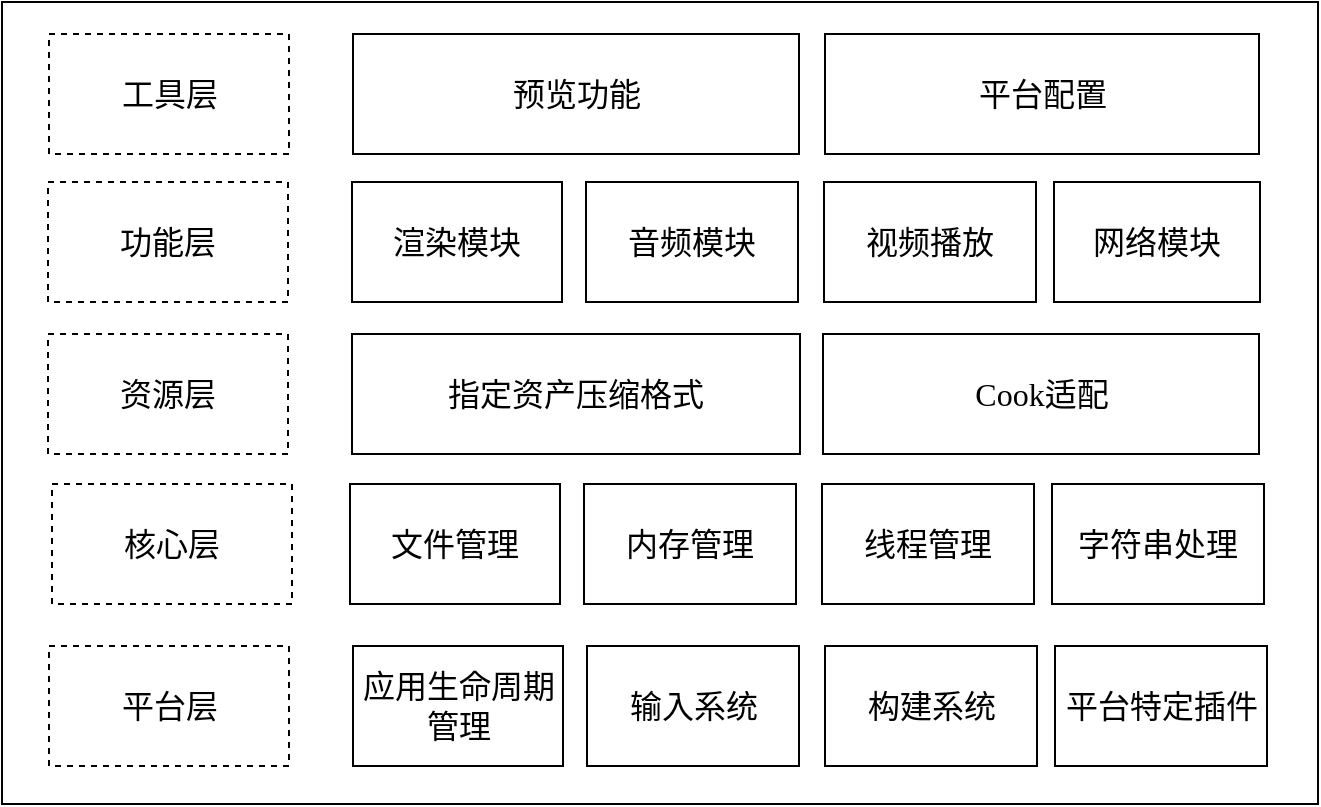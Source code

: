 <mxfile version="26.2.10">
  <diagram name="第 1 页" id="aIGVU0f94l3EouMv3h9K">
    <mxGraphModel dx="1556" dy="815" grid="0" gridSize="10" guides="1" tooltips="1" connect="1" arrows="1" fold="1" page="1" pageScale="1" pageWidth="827" pageHeight="1169" math="0" shadow="0">
      <root>
        <mxCell id="0" />
        <mxCell id="1" parent="0" />
        <mxCell id="lBqLHYc4tci4aW6AEpvV-1" value="" style="rounded=0;whiteSpace=wrap;html=1;fontFamily=Times New Roman;fontSize=16;" vertex="1" parent="1">
          <mxGeometry x="97" y="151" width="658" height="401" as="geometry" />
        </mxCell>
        <mxCell id="lBqLHYc4tci4aW6AEpvV-2" value="工具层" style="rounded=0;whiteSpace=wrap;html=1;fontFamily=Times New Roman;fontSize=16;dashed=1;" vertex="1" parent="1">
          <mxGeometry x="120.5" y="167" width="120" height="60" as="geometry" />
        </mxCell>
        <mxCell id="lBqLHYc4tci4aW6AEpvV-3" value="功能层" style="rounded=0;whiteSpace=wrap;html=1;fontFamily=Times New Roman;fontSize=16;dashed=1;" vertex="1" parent="1">
          <mxGeometry x="120" y="241" width="120" height="60" as="geometry" />
        </mxCell>
        <mxCell id="lBqLHYc4tci4aW6AEpvV-4" value="资源层" style="rounded=0;whiteSpace=wrap;html=1;fontFamily=Times New Roman;fontSize=16;dashed=1;" vertex="1" parent="1">
          <mxGeometry x="120" y="317" width="120" height="60" as="geometry" />
        </mxCell>
        <mxCell id="lBqLHYc4tci4aW6AEpvV-5" value="核心层" style="rounded=0;whiteSpace=wrap;html=1;fontFamily=Times New Roman;fontSize=16;dashed=1;" vertex="1" parent="1">
          <mxGeometry x="122" y="392" width="120" height="60" as="geometry" />
        </mxCell>
        <mxCell id="lBqLHYc4tci4aW6AEpvV-6" value="平台层" style="rounded=0;whiteSpace=wrap;html=1;fontFamily=Times New Roman;fontSize=16;dashed=1;" vertex="1" parent="1">
          <mxGeometry x="120.5" y="473" width="120" height="60" as="geometry" />
        </mxCell>
        <mxCell id="lBqLHYc4tci4aW6AEpvV-7" value="预览功能" style="rounded=0;whiteSpace=wrap;html=1;fontFamily=Times New Roman;fontSize=16;" vertex="1" parent="1">
          <mxGeometry x="272.5" y="167" width="223" height="60" as="geometry" />
        </mxCell>
        <mxCell id="lBqLHYc4tci4aW6AEpvV-8" value="平台配置" style="rounded=0;whiteSpace=wrap;html=1;fontFamily=Times New Roman;fontSize=16;" vertex="1" parent="1">
          <mxGeometry x="508.5" y="167" width="217" height="60" as="geometry" />
        </mxCell>
        <mxCell id="lBqLHYc4tci4aW6AEpvV-9" value="渲染模块" style="rounded=0;whiteSpace=wrap;html=1;fontFamily=Times New Roman;fontSize=16;" vertex="1" parent="1">
          <mxGeometry x="272" y="241" width="105" height="60" as="geometry" />
        </mxCell>
        <mxCell id="lBqLHYc4tci4aW6AEpvV-13" value="音频模块" style="rounded=0;whiteSpace=wrap;html=1;fontFamily=Times New Roman;fontSize=16;" vertex="1" parent="1">
          <mxGeometry x="389" y="241" width="106" height="60" as="geometry" />
        </mxCell>
        <mxCell id="lBqLHYc4tci4aW6AEpvV-14" value="视频播放" style="rounded=0;whiteSpace=wrap;html=1;fontFamily=Times New Roman;fontSize=16;" vertex="1" parent="1">
          <mxGeometry x="508" y="241" width="106" height="60" as="geometry" />
        </mxCell>
        <mxCell id="lBqLHYc4tci4aW6AEpvV-15" value="网络模块" style="rounded=0;whiteSpace=wrap;html=1;fontFamily=Times New Roman;fontSize=16;" vertex="1" parent="1">
          <mxGeometry x="623" y="241" width="103" height="60" as="geometry" />
        </mxCell>
        <mxCell id="lBqLHYc4tci4aW6AEpvV-16" value="指定资产压缩格式" style="rounded=0;whiteSpace=wrap;html=1;fontFamily=Times New Roman;fontSize=16;" vertex="1" parent="1">
          <mxGeometry x="272" y="317" width="224" height="60" as="geometry" />
        </mxCell>
        <mxCell id="lBqLHYc4tci4aW6AEpvV-17" value="Cook适配" style="rounded=0;whiteSpace=wrap;html=1;fontFamily=Times New Roman;fontSize=16;" vertex="1" parent="1">
          <mxGeometry x="507.5" y="317" width="218" height="60" as="geometry" />
        </mxCell>
        <mxCell id="lBqLHYc4tci4aW6AEpvV-20" value="文件管理" style="rounded=0;whiteSpace=wrap;html=1;fontFamily=Times New Roman;fontSize=16;" vertex="1" parent="1">
          <mxGeometry x="271" y="392" width="105" height="60" as="geometry" />
        </mxCell>
        <mxCell id="lBqLHYc4tci4aW6AEpvV-21" value="内存管理" style="rounded=0;whiteSpace=wrap;html=1;fontFamily=Times New Roman;fontSize=16;" vertex="1" parent="1">
          <mxGeometry x="388" y="392" width="106" height="60" as="geometry" />
        </mxCell>
        <mxCell id="lBqLHYc4tci4aW6AEpvV-22" value="线程管理" style="rounded=0;whiteSpace=wrap;html=1;fontFamily=Times New Roman;fontSize=16;" vertex="1" parent="1">
          <mxGeometry x="507" y="392" width="106" height="60" as="geometry" />
        </mxCell>
        <mxCell id="lBqLHYc4tci4aW6AEpvV-23" value="字符串处理" style="rounded=0;whiteSpace=wrap;html=1;fontFamily=Times New Roman;fontSize=16;" vertex="1" parent="1">
          <mxGeometry x="622" y="392" width="106" height="60" as="geometry" />
        </mxCell>
        <mxCell id="lBqLHYc4tci4aW6AEpvV-30" value="应用生命周期管理" style="rounded=0;whiteSpace=wrap;html=1;fontFamily=Times New Roman;fontSize=16;" vertex="1" parent="1">
          <mxGeometry x="272.5" y="473" width="105" height="60" as="geometry" />
        </mxCell>
        <mxCell id="lBqLHYc4tci4aW6AEpvV-31" value="输入系统" style="rounded=0;whiteSpace=wrap;html=1;fontFamily=Times New Roman;fontSize=16;" vertex="1" parent="1">
          <mxGeometry x="389.5" y="473" width="106" height="60" as="geometry" />
        </mxCell>
        <mxCell id="lBqLHYc4tci4aW6AEpvV-32" value="构建系统" style="rounded=0;whiteSpace=wrap;html=1;fontFamily=Times New Roman;fontSize=16;" vertex="1" parent="1">
          <mxGeometry x="508.5" y="473" width="106" height="60" as="geometry" />
        </mxCell>
        <mxCell id="lBqLHYc4tci4aW6AEpvV-33" value="平台特定插件" style="rounded=0;whiteSpace=wrap;html=1;fontFamily=Times New Roman;fontSize=16;" vertex="1" parent="1">
          <mxGeometry x="623.5" y="473" width="106" height="60" as="geometry" />
        </mxCell>
      </root>
    </mxGraphModel>
  </diagram>
</mxfile>
